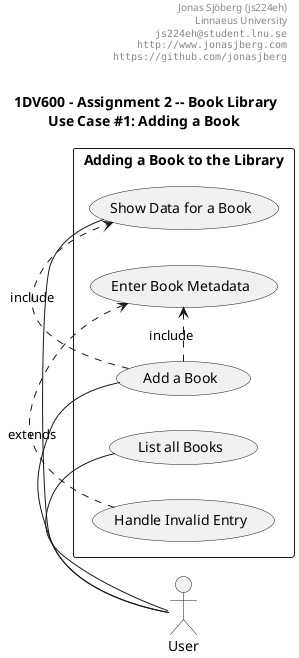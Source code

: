 ' ~~~~~~~~~~~~~~~~~~~~~~~~~~~~~~~~~~~~~~~~~~~~~~~~~
' 1DV600 -- Software Technology
' Assignment 2: Analysis, Design and Implementation
' ~~~~~~~~~~~~~~~~~~~~~~~~~~~~~~~~~~~~~~~~~~~~~~~~~
' Created by Jonas Sjöberg (js224eh) on 2017-02-18.

@startuml
' ______________________________________________________________________________
' ____ CONFIGURATION OPTIONS ___________________________________________________
' debug flag creates a 'svek.dot' and 'svek.svg' file in ~/
' !pragma svek_trace on

skinparam {
    monochrome true
    backgroundColor transparent
    classBackgroundColor transparent
    'style strictuml
}

' ______________________________________________________________________________
' ____ USECASE DIAGRAM _________________________________________________________

header
Jonas Sjöberg (js224eh)
Linnaeus University
""js224eh@student.lnu.se""
""http://www.jonasjberg.com""
""https://github.com/jonasjberg""
end header

title \n 1DV600 - Assignment 2 -- Book Library\n<b>Use Case #1: Adding a Book</b>

:User: as User

rectangle "Adding a Book to the Library" {
    (Handle Invalid Entry)          as (HandleInvalidEntry)
    (Add a Book)                    as (AddBook)
    (Enter Book Metadata)           as (EnterMetadata)
    (List all Books)                as (ListBooks)
    (Show Data for a Book)          as (ShowBookData)

    left to right direction
    User - AddBook
    User - ShowBookData
    User - ListBooks


    (AddBook) .> (EnterMetadata) : include
    (AddBook) .> (ShowBookData) : include
    (HandleInvalidEntry) .> (EnterMetadata) : extends
    ' (EnterMetadata) .> (ShowBookData) : include
}

/'
note right of AddBook
* * The application shall provide functionality
   for the user to add a book to the collection
   of books.
* * The application shall use the data provided
   by the user to create a book object that is
   stored in the application database.
end note
'/

/'
note right of ModifyBook
* The application shall provide means for the
user to modify a previously entered book, this
means modifying the metadata fields stored for
this particular book.
end note
'/

/'
note right of RemoveBook
* * The application shall provide functionality
   for the user to remove a book.
* * The application shall remove the corresponding
   book entry from the application database.
end note
'/

/'
note right of ListBooks
* The application shall provide a means of
visually displaying all stored books along
with their corresponding metadata in a table.
end note
'/

/'
note right of ShowBookData
* * The application shall provide functionality
   for the user to view all metadata stored for
   a certain book.
* * This view is used for "Modify existing Book".
end note
'/

@enduml